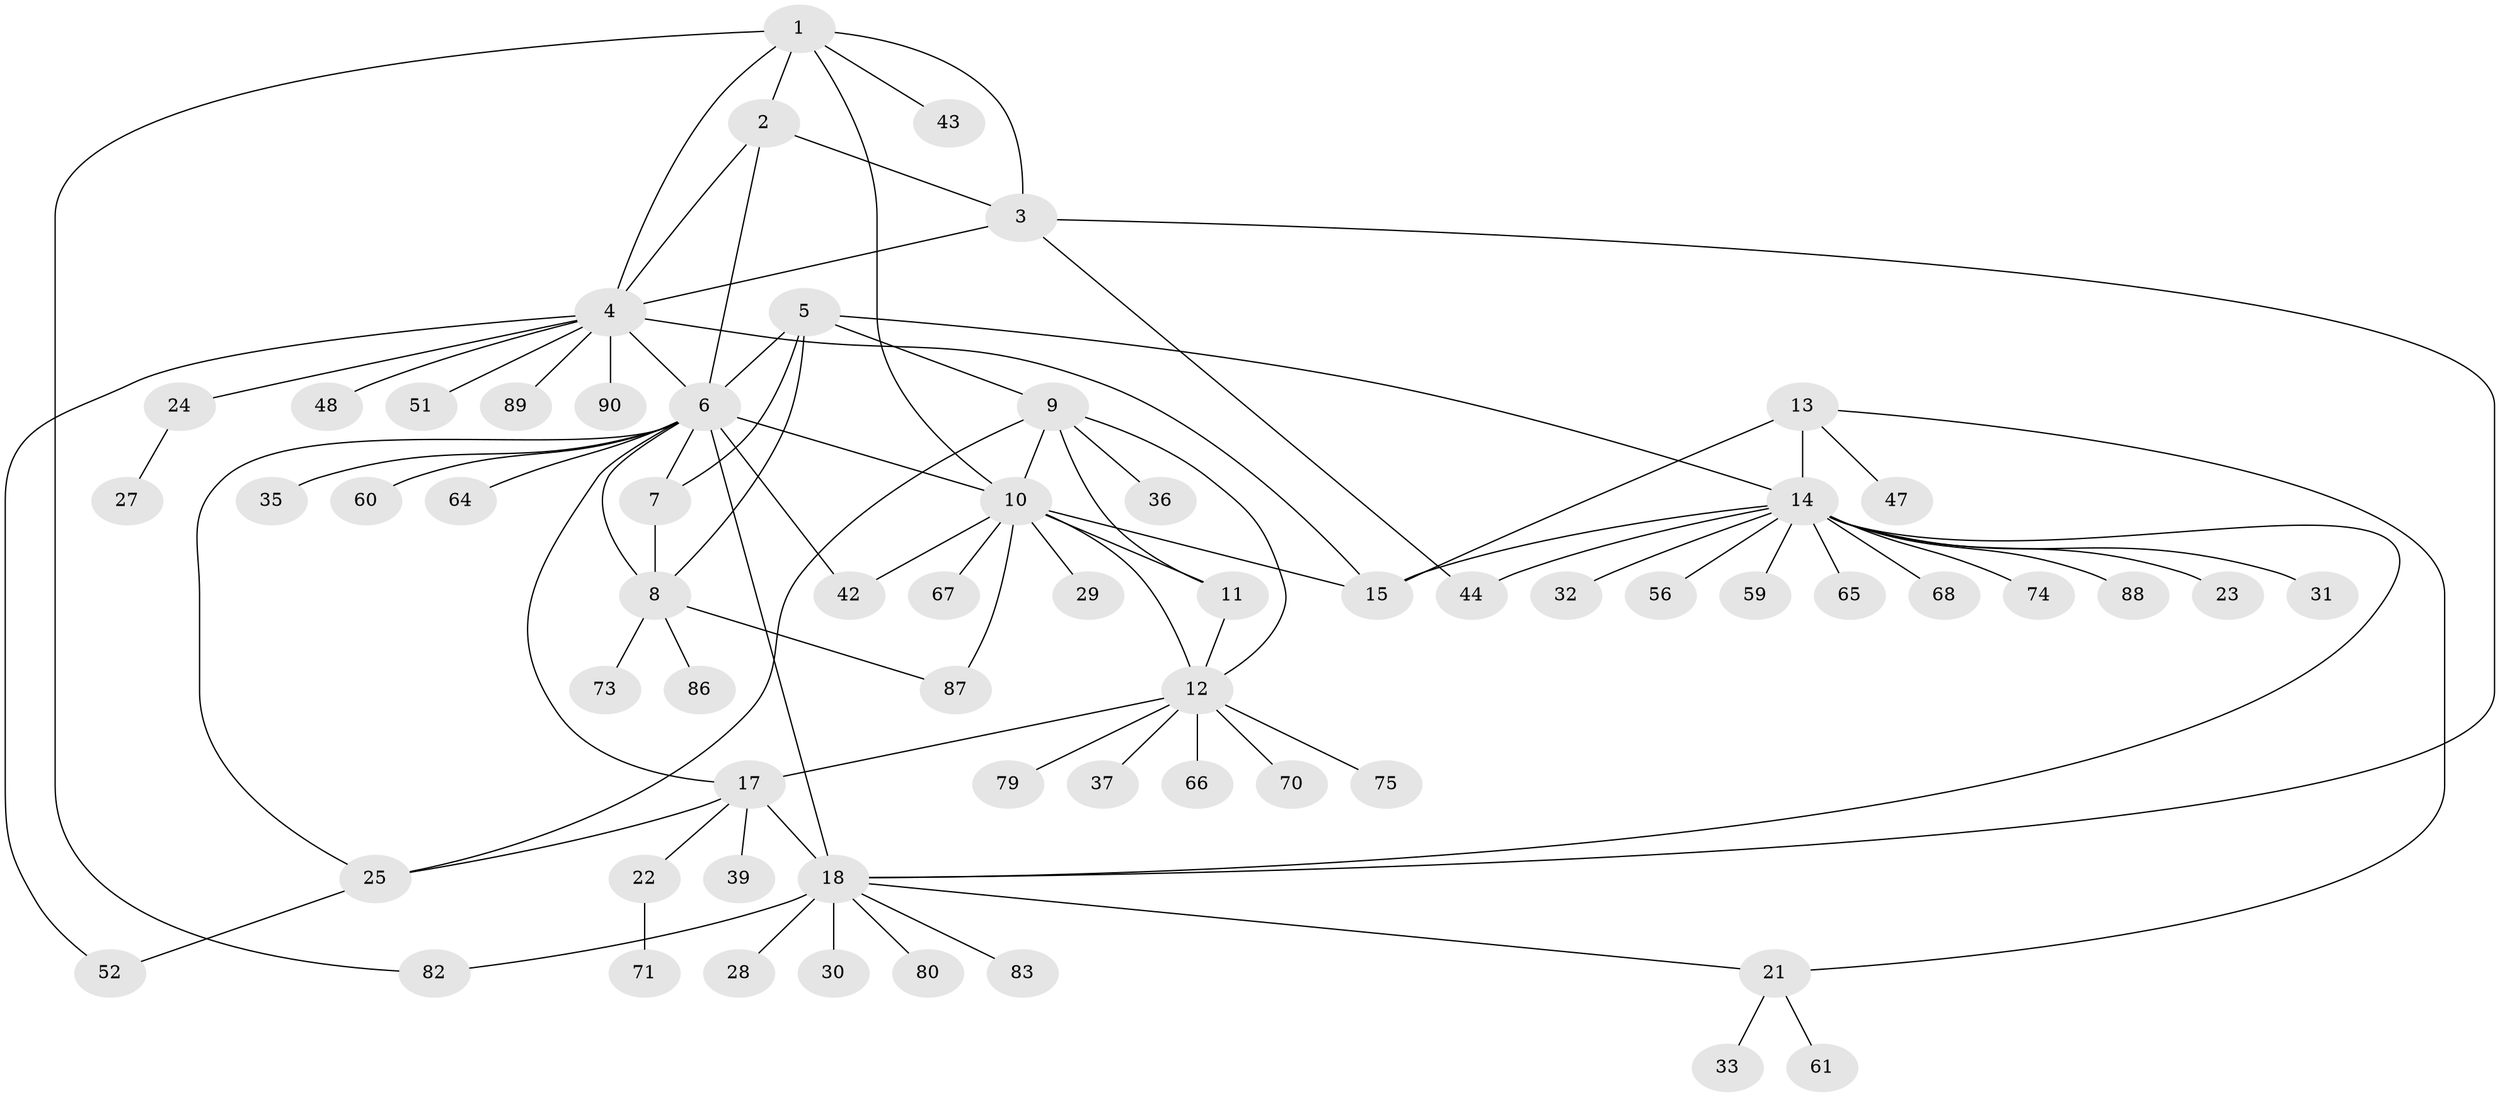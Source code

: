 // original degree distribution, {6: 0.03333333333333333, 4: 0.03333333333333333, 7: 0.011111111111111112, 12: 0.03333333333333333, 5: 0.044444444444444446, 3: 0.05555555555555555, 11: 0.011111111111111112, 9: 0.022222222222222223, 10: 0.011111111111111112, 8: 0.022222222222222223, 2: 0.13333333333333333, 1: 0.5888888888888889}
// Generated by graph-tools (version 1.1) at 2025/19/03/04/25 18:19:29]
// undirected, 63 vertices, 89 edges
graph export_dot {
graph [start="1"]
  node [color=gray90,style=filled];
  1;
  2;
  3 [super="+41+57+78"];
  4 [super="+40"];
  5;
  6 [super="+20+38+53+84+81+58"];
  7;
  8;
  9 [super="+46+49+62+63+34"];
  10 [super="+26"];
  11;
  12 [super="+45"];
  13;
  14 [super="+16"];
  15;
  17 [super="+76+55"];
  18 [super="+19"];
  21;
  22;
  23;
  24 [super="+54"];
  25;
  27;
  28;
  29;
  30;
  31;
  32;
  33;
  35 [super="+50"];
  36;
  37;
  39;
  42 [super="+77"];
  43;
  44 [super="+69"];
  47;
  48;
  51;
  52;
  56;
  59;
  60 [super="+72"];
  61;
  64;
  65;
  66;
  67;
  68;
  70;
  71;
  73;
  74;
  75;
  79;
  80;
  82;
  83;
  86;
  87;
  88;
  89;
  90;
  1 -- 2;
  1 -- 3;
  1 -- 4;
  1 -- 10;
  1 -- 43;
  1 -- 82;
  2 -- 3;
  2 -- 4;
  2 -- 6;
  3 -- 4;
  3 -- 44;
  3 -- 18;
  4 -- 15;
  4 -- 24;
  4 -- 48;
  4 -- 51;
  4 -- 52;
  4 -- 89;
  4 -- 90;
  4 -- 6;
  5 -- 6;
  5 -- 7;
  5 -- 8;
  5 -- 9;
  5 -- 14;
  6 -- 7;
  6 -- 8;
  6 -- 25;
  6 -- 64;
  6 -- 35;
  6 -- 42;
  6 -- 17;
  6 -- 18 [weight=2];
  6 -- 60;
  6 -- 10;
  7 -- 8;
  8 -- 73;
  8 -- 86;
  8 -- 87;
  9 -- 10;
  9 -- 11;
  9 -- 12;
  9 -- 25;
  9 -- 36;
  10 -- 11;
  10 -- 12;
  10 -- 15;
  10 -- 29;
  10 -- 67;
  10 -- 87;
  10 -- 42;
  11 -- 12;
  12 -- 17;
  12 -- 37;
  12 -- 66;
  12 -- 70;
  12 -- 75;
  12 -- 79;
  13 -- 14 [weight=2];
  13 -- 15;
  13 -- 21;
  13 -- 47;
  14 -- 15 [weight=2];
  14 -- 18;
  14 -- 59;
  14 -- 68;
  14 -- 32;
  14 -- 65;
  14 -- 74;
  14 -- 44;
  14 -- 23;
  14 -- 56;
  14 -- 88;
  14 -- 31;
  17 -- 18 [weight=2];
  17 -- 22;
  17 -- 39;
  17 -- 25;
  18 -- 28;
  18 -- 80;
  18 -- 82;
  18 -- 83;
  18 -- 21;
  18 -- 30;
  21 -- 33;
  21 -- 61;
  22 -- 71;
  24 -- 27;
  25 -- 52;
}
